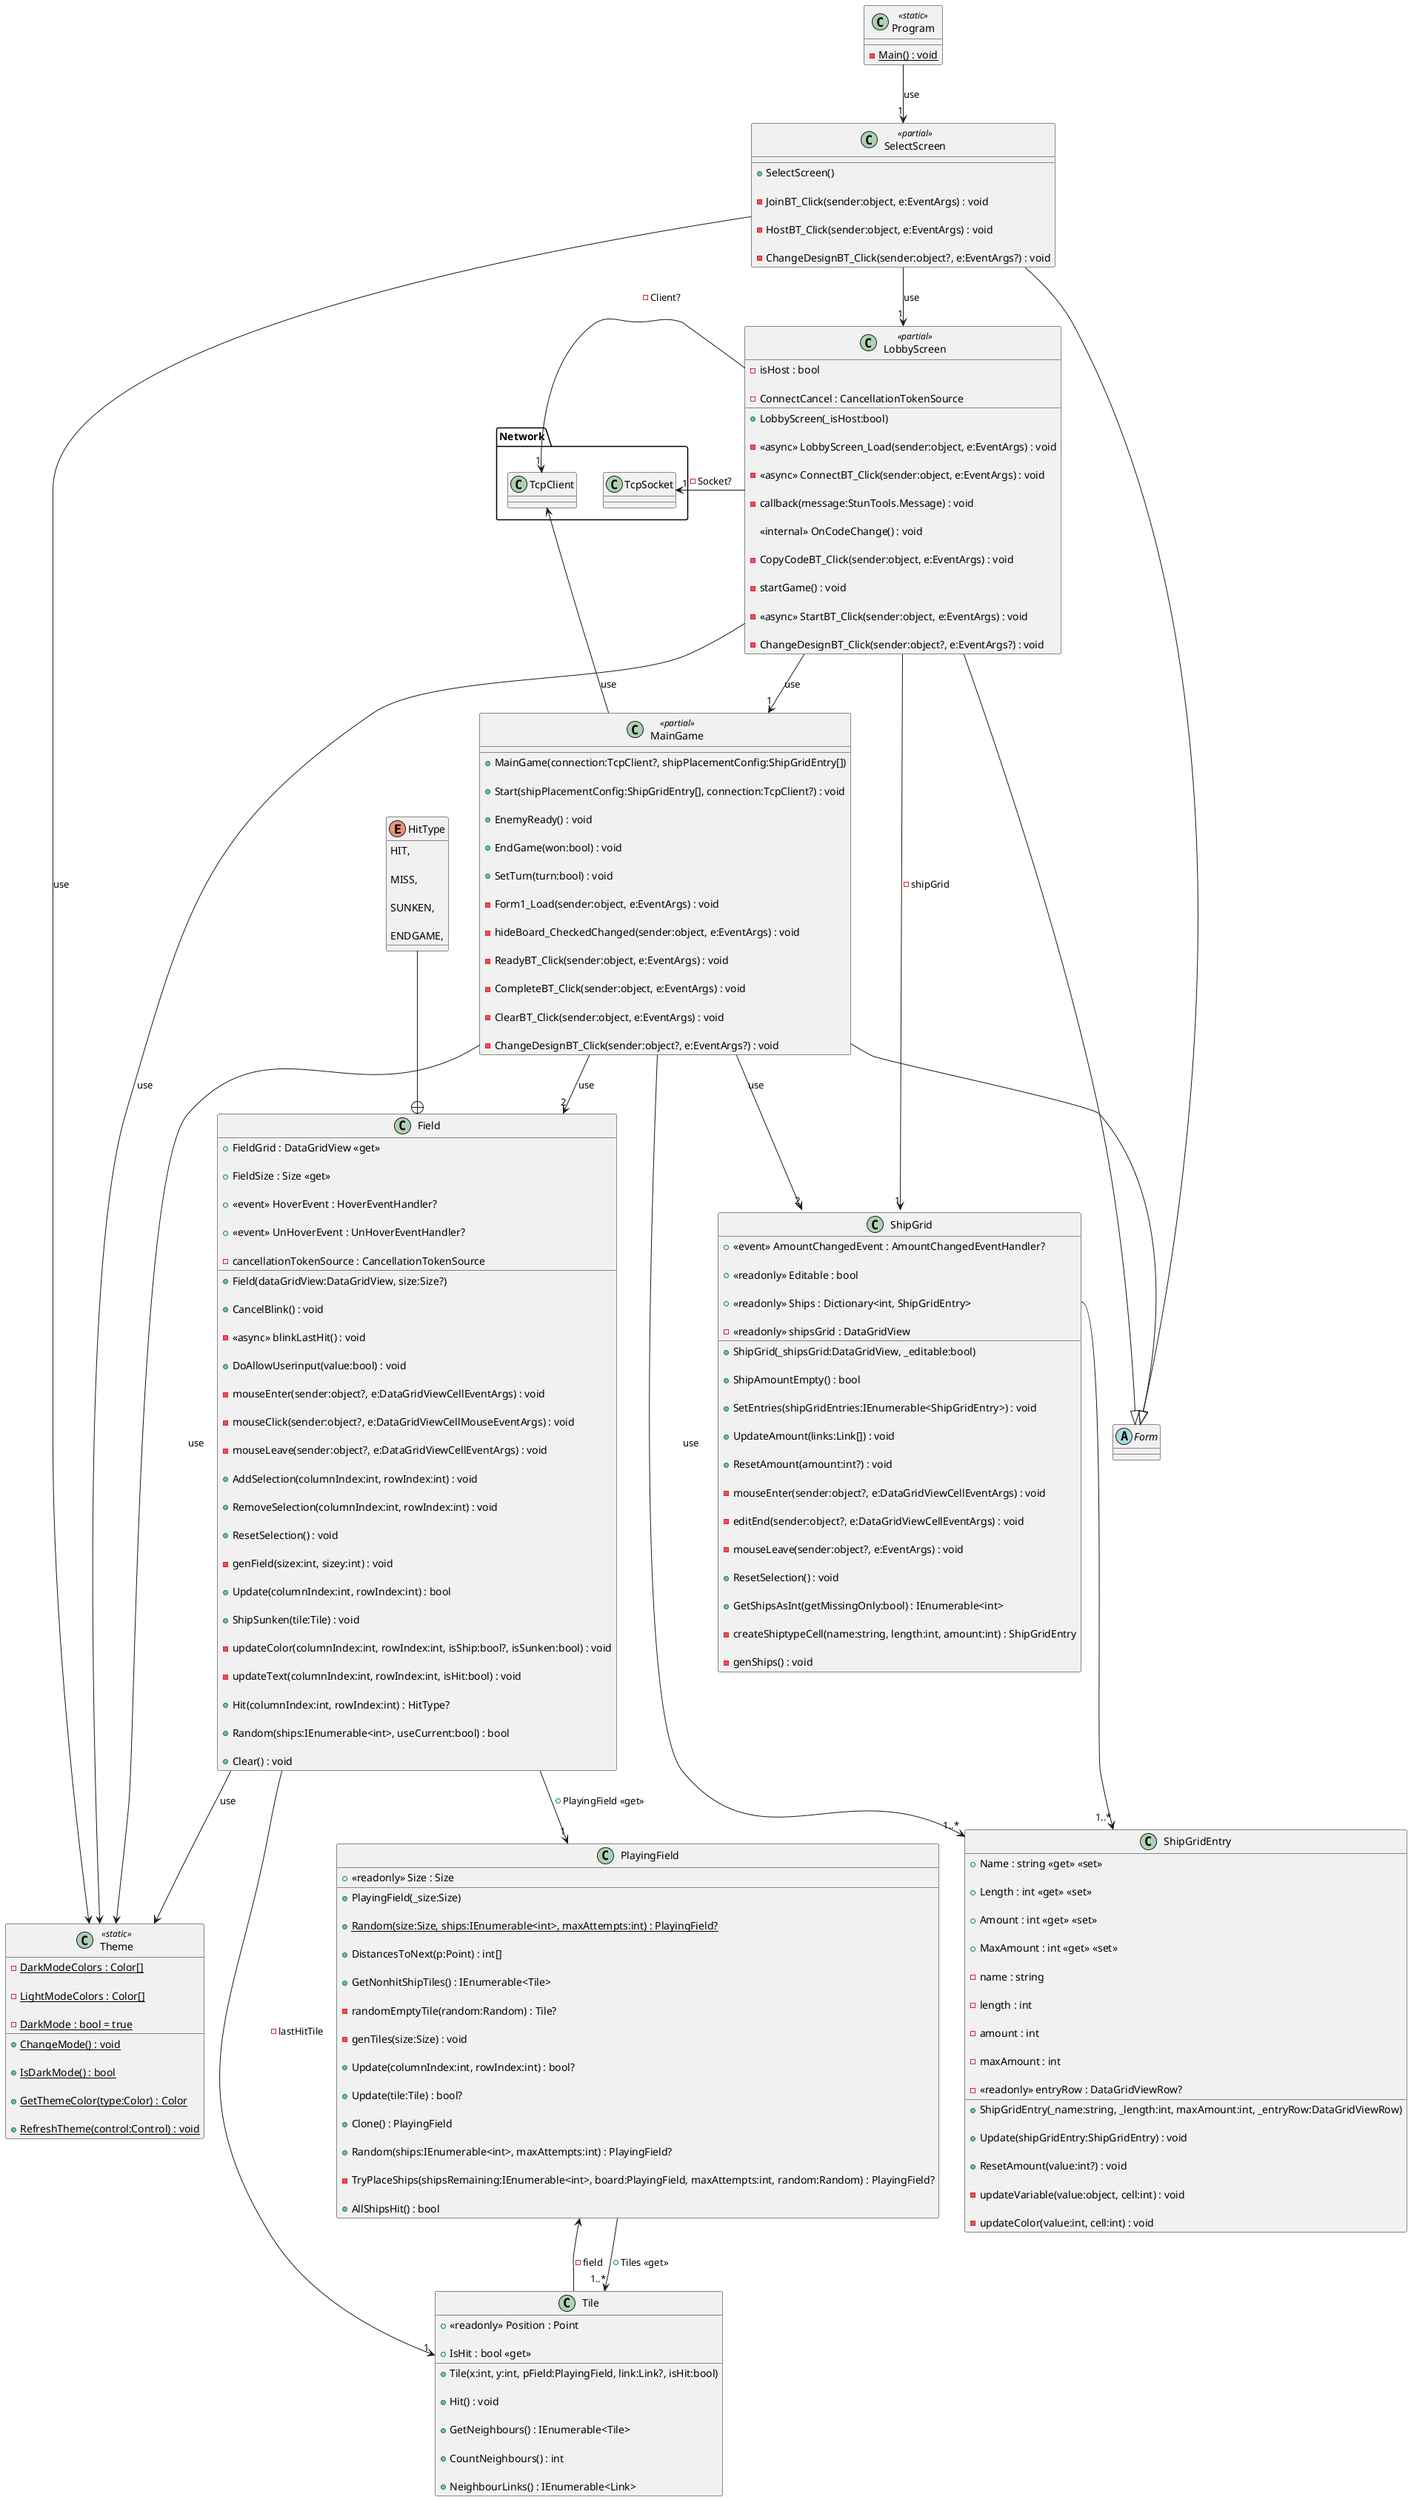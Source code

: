 @startuml GFS_Spiel

class ComputerPlayer {

    - lastTileShipSunken : bool

    - random : Random

    + ComputerPlayer(_fieldHandler:FieldHandler)

    - hitPlayer(t:Tile) : void

    + <<async>> Move() : void

    + <<override>> OnPlayerReady() : void

    + <<override>> OnLoad() : void

    + <<override>> OnEnemyFieldHit(point:Point) : Task<HitType>

    + <<override>> GetNonhitShips(leftShips:IEnumerable<Point>) : Task<IEnumerable<Point>>

}

EnemyPlayer <|-- ComputerPlayer

abstract class EnemyPlayer {

    # FieldSize : Size <<get>>

    # FieldConfig : IEnumerable<int> <<get>>

    # IsPlayerTurn : bool <<get>> <<set>>

    # IsPlayerReady : bool <<get>>

    + EnemyPlayer(_fieldHandler:FieldHandler)

    # HitPlayer(point:Point) : HitType

    # HitPlayer(columnIndex:int, rowIndex:int) : HitType

    # EnemyReady() : void

    # HoverCell(columnIndex:int, rowIndex:int) : void

    # HoverCellEnd() : void

    + {abstract} OnPlayerReady() : void

    + {abstract} OnLoad() : void

    + {abstract} OnEnemyFieldHit(point:Point) : Task<HitType>

    + {abstract} GetNonhitShips(leftShips:IEnumerable<Point>) : Task<IEnumerable<Point>>

    + <<virtual>> OnEnemyFieldHover(sender:object?, point:Point) : void

    + <<virtual>> OnEnemyFieldUnHover(sender:object?, point:Point) : void

}

class NetworkPlayer {

    - isEnemyReady : bool = false

    + NetworkPlayer(fieldHandler:FieldHandler, _connection:TcpClient)

    - callback(message:StunTools.Message) : void

    - <<async>> onPointMessage(message:StunTools.Message) : Task

    - <<async>> WaitHitTypeMessage() : Task<HitType?>

    + <<override>> <<async>> OnEnemyFieldHit(point:Point) : Task<HitType>

    + <<override>> <<async>> OnPlayerReady() : void

    + <<override>> OnLoad() : void

    + <<override>> <<async>> OnEnemyFieldHover(sender:object?, point:Point) : void

    + <<override>> <<async>> OnEnemyFieldUnHover(sender:object?, point:Point) : void

    + <<override>> <<async>> GetNonhitShips(l:IEnumerable<Point>) : Task<IEnumerable<Point>>

}

EnemyPlayer <|-- NetworkPlayer

class Field $filds{

    + FieldGrid : DataGridView <<get>>

    + FieldSize : Size <<get>>

    +  <<event>> HoverEvent : HoverEventHandler? 

    +  <<event>> UnHoverEvent : UnHoverEventHandler? 

    - cancellationTokenSource : CancellationTokenSource

    + Field(dataGridView:DataGridView, size:Size?)

    + CancelBlink() : void

    - <<async>> blinkLastHit() : void

    + DoAllowUserinput(value:bool) : void

    - mouseEnter(sender:object?, e:DataGridViewCellEventArgs) : void

    - mouseClick(sender:object?, e:DataGridViewCellMouseEventArgs) : void

    - mouseLeave(sender:object?, e:DataGridViewCellEventArgs) : void

    + AddSelection(columnIndex:int, rowIndex:int) : void

    + RemoveSelection(columnIndex:int, rowIndex:int) : void

    + ResetSelection() : void

    - genField(sizex:int, sizey:int) : void

    + Update(columnIndex:int, rowIndex:int) : bool

    + ShipSunken(tile:Tile) : void

    - updateColor(columnIndex:int, rowIndex:int, isShip:bool?, isSunken:bool) : void

    - updateText(columnIndex:int, rowIndex:int, isHit:bool) : void

    + Hit(columnIndex:int, rowIndex:int) : HitType?

    + Random(ships:IEnumerable<int>, useCurrent:bool) : bool

    + Clear() : void

}

enum HitType {

    HIT,

    MISS,

    SUNKEN,

    ENDGAME,

}

HitType --+ Field

class FieldHandler {

    + GameEnded : bool <<get>> = false

    + IsPlayerReady : bool <<get>> = false

    - mouseDown : bool = false

    - isPlayerTurn : bool

    + FieldSize : Size <<get>>

    + FieldConfig : IEnumerable<int> <<get>>

    + IsPlayerTurn : bool <<get>> <<set>>

    + FieldHandler(_playerField:Field, _enemyField:Field, _playerShipGrid:ShipGrid, _enemyShipGrid:ShipGrid, _mainGame:MainGame, connection:TcpClient?)

    + Ready() : void

    + PlayerShipAmountEmpty() : bool

    + ClearFields() : void

    - start() : void

    + Loaded() : void

    - playerCellHoverPress(sender:object?, e:DataGridViewCellEventArgs) : void

    - enemyCellPress(sender:object?, e:DataGridViewCellMouseEventArgs) : void

    - <<async>> EndGame(result:bool) : void

    + RandomShips() : void

    + PlayerHit(columnIndex:int, rowIndex:int) : HitType

    <<internal>> EnemyReady() : void

    <<internal>> HoverCellPlayer(columnIndex:int, rowIndex:int) : void

    <<internal>> HoverCellPlayerEnd() : void

    + PlayerShipSunken() : void

    + EnemyShipSunken() : void

    + ClearPlayer() : void

    <<internal>> HidePlayerField(isChecked:bool) : void

    <<internal>> ChangeTheme() : void

}

class PlayingField {

    + <<readonly>> Size : Size

    + PlayingField(_size:Size)

    + {static} Random(size:Size, ships:IEnumerable<int>, maxAttempts:int) : PlayingField?

    + DistancesToNext(p:Point) : int[]

    + GetNonhitShipTiles() : IEnumerable<Tile>

    - randomEmptyTile(random:Random) : Tile?

    - genTiles(size:Size) : void

    + Update(columnIndex:int, rowIndex:int) : bool?

    + Update(tile:Tile) : bool?

    + Clone() : PlayingField

    + Random(ships:IEnumerable<int>, maxAttempts:int) : PlayingField?

    - TryPlaceShips(shipsRemaining:IEnumerable<int>, board:PlayingField, maxAttempts:int, random:Random) : PlayingField?

    + AllShipsHit() : bool

}

class Tile {

    + <<readonly>> Position : Point

    + IsHit : bool <<get>>

    + Tile(x:int, y:int, pField:PlayingField, link:Link?, isHit:bool)

    + Hit() : void

    + GetNeighbours() : IEnumerable<Tile>

    + CountNeighbours() : int

    + NeighbourLinks() : IEnumerable<Link>

}

class Link {

    + Length : int <<get>>

    + Vertical : bool? <<get>>

    + IsHit : bool <<get>>

    + HitCount : int <<get>>

    + Link()

    + Add(tile:Tile) : void

    + Remove(tile:Tile) : void

    - isVertical() : bool?

}

class LobbyScreen <<partial>> {

    - isHost : bool

    - ConnectCancel : CancellationTokenSource

    + LobbyScreen(_isHost:bool)

    - <<async>> LobbyScreen_Load(sender:object, e:EventArgs) : void

    - <<async>> ConnectBT_Click(sender:object, e:EventArgs) : void

    - callback(message:StunTools.Message) : void

    <<internal>> OnCodeChange() : void

    - CopyCodeBT_Click(sender:object, e:EventArgs) : void

    - startGame() : void

    - <<async>> StartBT_Click(sender:object, e:EventArgs) : void

    - ChangeDesignBT_Click(sender:object?, e:EventArgs?) : void

}

class MainGame <<partial>> {

    + MainGame(connection:TcpClient?, shipPlacementConfig:ShipGridEntry[])

    + Start(shipPlacementConfig:ShipGridEntry[], connection:TcpClient?) : void

    + EnemyReady() : void

    + EndGame(won:bool) : void

    + SetTurn(turn:bool) : void

    - Form1_Load(sender:object, e:EventArgs) : void

    - hideBoard_CheckedChanged(sender:object, e:EventArgs) : void

    - ReadyBT_Click(sender:object, e:EventArgs) : void

    - CompleteBT_Click(sender:object, e:EventArgs) : void

    - ClearBT_Click(sender:object, e:EventArgs) : void

    - ChangeDesignBT_Click(sender:object?, e:EventArgs?) : void

}

class Program <<static>> {

    {static} - Main() : void

}

class Theme <<static>> {

    {static} - DarkModeColors : Color[]

    {static} - LightModeColors : Color[]

    {static} - DarkMode : bool = true

    + {static} ChangeMode() : void

    + {static} IsDarkMode() : bool

    + {static} GetThemeColor(type:Color) : Color

    + {static} RefreshTheme(control:Control) : void

}

class SelectScreen <<partial>> {

    + SelectScreen()

    - JoinBT_Click(sender:object, e:EventArgs) : void

    - HostBT_Click(sender:object, e:EventArgs) : void

    - ChangeDesignBT_Click(sender:object?, e:EventArgs?) : void

}

class ShipGrid {

    +  <<event>> AmountChangedEvent : AmountChangedEventHandler? 

    + <<readonly>> Editable : bool

    + <<readonly>> Ships : Dictionary<int, ShipGridEntry>

    - <<readonly>> shipsGrid : DataGridView

    + ShipGrid(_shipsGrid:DataGridView, _editable:bool)

    + ShipAmountEmpty() : bool

    + SetEntries(shipGridEntries:IEnumerable<ShipGridEntry>) : void

    + UpdateAmount(links:Link[]) : void

    + ResetAmount(amount:int?) : void

    - mouseEnter(sender:object?, e:DataGridViewCellEventArgs) : void

    - editEnd(sender:object?, e:DataGridViewCellEventArgs) : void

    - mouseLeave(sender:object?, e:EventArgs) : void

    + ResetSelection() : void

    + GetShipsAsInt(getMissingOnly:bool) : IEnumerable<int>

    - createShiptypeCell(name:string, length:int, amount:int) : ShipGridEntry

    - genShips() : void

}

class ShipGridEntry {

    + Name : string <<get>> <<set>>

    + Length : int <<get>> <<set>>

    + Amount : int <<get>> <<set>>

    + MaxAmount : int <<get>> <<set>>

    - name : string

    - length : int

    - amount : int

    - maxAmount : int

    - <<readonly>> entryRow : DataGridViewRow?

    + ShipGridEntry(_name:string, _length:int, maxAmount:int, _entryRow:DataGridViewRow)

    + Update(shipGridEntry:ShipGridEntry) : void

    + ResetAmount(value:int?) : void

    - updateVariable(value:object, cell:int) : void

    - updateColor(value:int, cell:int) : void

}



package Network {

    class TcpClient

    class TcpSocket

}

Program --> "1" SelectScreen : use



abstract class Form{}



skinparam groupInheritance 3

LobbyScreen     --|>    Form

MainGame        --|>    Form

SelectScreen    --|>    Form





LobbyScreen --> "1" ShipGrid : "- shipGrid" 

LobbyScreen --> "1" TcpSocket : "- Socket?"

LobbyScreen -->"1" MainGame : use

LobbyScreen --> Theme:use



MainGame --> "1" FieldHandler :"- fieldHandler"

MainGame --> "1..*" ShipGridEntry : use

MainGame --> Theme:use

MainGame --> "2" Field : use

MainGame --> "2" ShipGrid : use

 

SelectScreen --> "1" LobbyScreen:use

SelectScreen --> Theme:use



ShipGrid::Ships --> "1..*" ShipGridEntry



TcpClient "1" <-- LobbyScreen : "- Client?"

TcpClient <-- MainGame : use

TcpClient <-- FieldHandler : use

TcpClient <-- NetworkPlayer : "- conenction"



FieldHandler --> Field : "- playerField"

FieldHandler --> Field : "- enemyField"

FieldHandler --> MainGame :"- maingame"

FieldHandler --> ShipGrid : "- playerShipGrid"

FieldHandler --> ShipGrid : "- enemyShipGrid"

FieldHandler --> "1" EnemyPlayer : "- enemyPlayer"



EnemyPlayer --> FieldHandler : "- <<readonly>> fieldHandler"



ComputerPlayer --> "1" PlayingField : "- playerPlayingField"

ComputerPlayer --> "1" PlayingField : "- enemyPlayingField"

ComputerPlayer --> "1" Tile : "- lastTile"



Field --> "1" PlayingField : "+ PlayingField <<get>>"

Field --> "1" Tile : "- lastHitTile"

Field --> Theme: use



PlayingField --> "1..*" Tile : "+ Tiles <<get>>"

PlayingField --> "0..*" Link : "+ <<readonly>> Links"



Link --> "0..*" Tile : "+ Tiles <<get>>"



Tile --> Link : "+ Link <<get>> <<set>>"

Tile --> PlayingField : "- field"



remove Program
remove Theme
remove SelectScreen
remove Form
remove LobbyScreen
remove Network
remove ShipGrid
remove ShipGridEntry
remove MainGame
remove $filds
remove HitType
remove PlayingField
remove Tile
remove Link
remove FieldHandler
remove EnemyPlayer
remove ComputerPlayer
remove NetworkPlayer
restore Program
restore Theme
restore SelectScreen
restore Form
restore LobbyScreen
restore Network
restore ShipGrid
restore ShipGridEntry
restore MainGame
restore $filds
restore HitType
restore PlayingField
restore Tile
@enduml